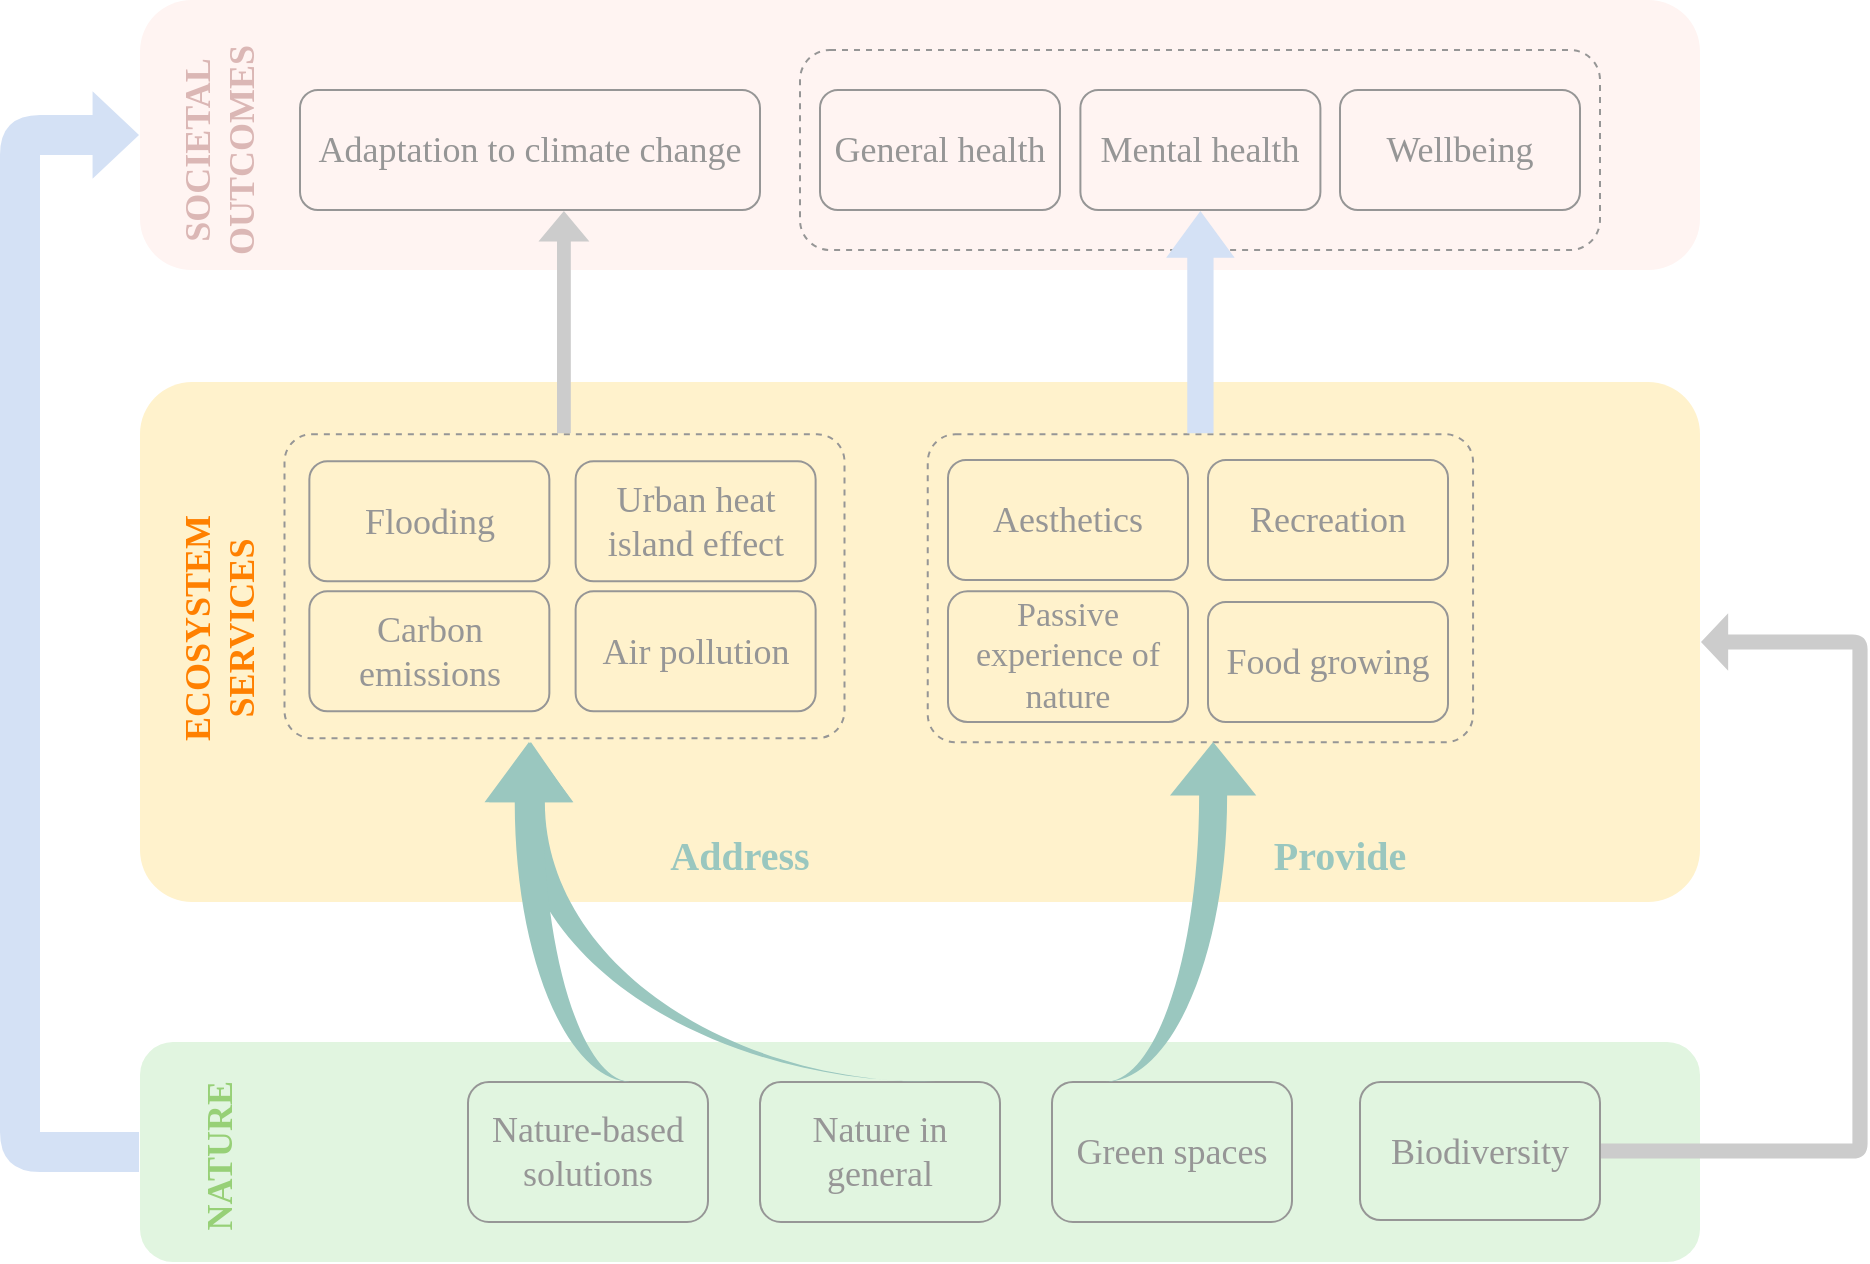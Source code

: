 <mxfile version="13.9.7" type="github">
  <diagram id="3jO2q79QekQxGxMABE4A" name="Page-1">
    <mxGraphModel dx="813" dy="454" grid="1" gridSize="10" guides="1" tooltips="1" connect="1" arrows="1" fold="1" page="1" pageScale="1" pageWidth="1169" pageHeight="827" math="0" shadow="0" extFonts="CMU Sans Serif^https://fonts.googleapis.com/css?family=CMU+Sans+Serif">
      <root>
        <mxCell id="0" />
        <mxCell id="1" parent="0" />
        <mxCell id="yknS8TGnMi3s3szBie4E-102" value="" style="rounded=1;whiteSpace=wrap;html=1;fontFamily=CMU Sans Serif;fontSize=18;strokeColor=none;arcSize=19;fillColor=#FFF4F2;" parent="1" vertex="1">
          <mxGeometry x="100" y="90" width="780" height="135" as="geometry" />
        </mxCell>
        <mxCell id="yknS8TGnMi3s3szBie4E-4" value="" style="rounded=1;whiteSpace=wrap;html=1;fontFamily=CMU Sans Serif;FType=g;fontSize=16;strokeColor=none;fillColor=#E1F5E0;" parent="1" vertex="1">
          <mxGeometry x="100" y="611" width="780" height="110" as="geometry" />
        </mxCell>
        <mxCell id="yknS8TGnMi3s3szBie4E-74" value="" style="rounded=1;whiteSpace=wrap;html=1;fontFamily=CMU Sans Serif;fontSize=18;fillColor=none;strokeColor=#969696;fontColor=#969696;dashed=1;" parent="1" vertex="1">
          <mxGeometry x="430" y="115" width="400" height="100" as="geometry" />
        </mxCell>
        <mxCell id="yknS8TGnMi3s3szBie4E-77" value="" style="rounded=1;whiteSpace=wrap;html=1;fontFamily=CMU Sans Serif;fontSize=18;strokeColor=none;fillColor=#FFF2CC;arcSize=10;" parent="1" vertex="1">
          <mxGeometry x="100" y="281" width="780" height="260" as="geometry" />
        </mxCell>
        <mxCell id="yknS8TGnMi3s3szBie4E-27" value="" style="rounded=1;whiteSpace=wrap;html=1;fillColor=none;fontFamily=CMU Sans Serif;fontSize=18;arcSize=9;strokeColor=#969696;dashed=1;" parent="1" vertex="1">
          <mxGeometry x="493.87" y="307.13" width="272.67" height="154" as="geometry" />
        </mxCell>
        <mxCell id="yknS8TGnMi3s3szBie4E-26" value="" style="rounded=1;whiteSpace=wrap;html=1;fillColor=none;fontFamily=CMU Sans Serif;fontSize=18;arcSize=9;strokeColor=#969696;dashed=1;" parent="1" vertex="1">
          <mxGeometry x="172.25" y="307.13" width="280" height="152" as="geometry" />
        </mxCell>
        <mxCell id="yknS8TGnMi3s3szBie4E-1" value="Nature in general" style="rounded=1;whiteSpace=wrap;html=1;fontFamily=CMU Sans Serif;FType=g;fontSize=18;fillColor=none;fontColor=#969696;strokeColor=#969696;" parent="1" vertex="1">
          <mxGeometry x="410" y="631" width="120" height="70" as="geometry" />
        </mxCell>
        <mxCell id="yknS8TGnMi3s3szBie4E-2" value="Green spaces" style="rounded=1;whiteSpace=wrap;html=1;fontFamily=CMU Sans Serif;FType=g;fontSize=18;fillColor=none;fontColor=#969696;fontStyle=0;strokeColor=#969696;" parent="1" vertex="1">
          <mxGeometry x="556" y="631" width="120" height="70" as="geometry" />
        </mxCell>
        <mxCell id="yknS8TGnMi3s3szBie4E-3" value="Nature-based solutions" style="rounded=1;whiteSpace=wrap;html=1;fontFamily=CMU Sans Serif;FType=g;fontSize=18;fillColor=none;fontColor=#969696;strokeColor=#969696;" parent="1" vertex="1">
          <mxGeometry x="264" y="631" width="120" height="70" as="geometry" />
        </mxCell>
        <mxCell id="yknS8TGnMi3s3szBie4E-5" value="Flooding" style="rounded=1;whiteSpace=wrap;html=1;fillColor=none;fontFamily=CMU Sans Serif;FType=g;fontSize=18;fontColor=#969696;strokeColor=#969696;" parent="1" vertex="1">
          <mxGeometry x="184.68" y="320.63" width="120" height="60" as="geometry" />
        </mxCell>
        <mxCell id="yknS8TGnMi3s3szBie4E-6" value="Urban heat island effect" style="rounded=1;whiteSpace=wrap;html=1;fillColor=none;fontFamily=CMU Sans Serif;FType=g;fontSize=18;fontColor=#969696;strokeColor=#969696;" parent="1" vertex="1">
          <mxGeometry x="317.81" y="320.63" width="120" height="60" as="geometry" />
        </mxCell>
        <mxCell id="yknS8TGnMi3s3szBie4E-7" value="Air pollution" style="rounded=1;whiteSpace=wrap;html=1;fillColor=none;fontFamily=CMU Sans Serif;FType=g;fontSize=18;fontColor=#969696;strokeColor=#969696;" parent="1" vertex="1">
          <mxGeometry x="317.81" y="385.63" width="120" height="60" as="geometry" />
        </mxCell>
        <mxCell id="yknS8TGnMi3s3szBie4E-8" value="Carbon emissions" style="rounded=1;whiteSpace=wrap;html=1;fillColor=none;fontFamily=CMU Sans Serif;FType=g;fontSize=18;fontColor=#969696;strokeColor=#969696;" parent="1" vertex="1">
          <mxGeometry x="184.68" y="385.63" width="120" height="60" as="geometry" />
        </mxCell>
        <mxCell id="yknS8TGnMi3s3szBie4E-9" value="Recreation" style="rounded=1;whiteSpace=wrap;html=1;fillColor=none;fontFamily=CMU Sans Serif;FType=g;fontSize=18;fontColor=#969696;strokeColor=#969696;" parent="1" vertex="1">
          <mxGeometry x="634" y="320" width="120" height="60" as="geometry" />
        </mxCell>
        <mxCell id="yknS8TGnMi3s3szBie4E-10" value="Passive experience of nature" style="rounded=1;whiteSpace=wrap;html=1;fillColor=none;fontFamily=CMU Sans Serif;FType=g;fontSize=17;fontColor=#969696;strokeColor=#969696;" parent="1" vertex="1">
          <mxGeometry x="504" y="385.63" width="120" height="65.37" as="geometry" />
        </mxCell>
        <mxCell id="yknS8TGnMi3s3szBie4E-11" value="Food growing" style="rounded=1;whiteSpace=wrap;html=1;fillColor=none;fontFamily=CMU Sans Serif;FType=g;fontSize=18;fontColor=#969696;strokeColor=#969696;" parent="1" vertex="1">
          <mxGeometry x="634" y="391" width="120" height="60" as="geometry" />
        </mxCell>
        <mxCell id="yknS8TGnMi3s3szBie4E-12" value="Aesthetics" style="rounded=1;whiteSpace=wrap;html=1;fillColor=none;fontFamily=CMU Sans Serif;FType=g;fontSize=18;fontColor=#969696;strokeColor=#969696;" parent="1" vertex="1">
          <mxGeometry x="504" y="320" width="120" height="60" as="geometry" />
        </mxCell>
        <mxCell id="yknS8TGnMi3s3szBie4E-13" value="Biodiversity" style="rounded=1;whiteSpace=wrap;html=1;fontFamily=CMU Sans Serif;FType=g;fontSize=18;fillColor=#E1F5E0;fontColor=#969696;strokeColor=#969696;" parent="1" vertex="1">
          <mxGeometry x="710" y="631" width="120" height="69" as="geometry" />
        </mxCell>
        <mxCell id="yknS8TGnMi3s3szBie4E-16" value="Mental health" style="rounded=1;whiteSpace=wrap;html=1;fillColor=none;fontFamily=CMU Sans Serif;FType=g;fontSize=18;strokeColor=#969696;fontColor=#969696;" parent="1" vertex="1">
          <mxGeometry x="570.2" y="135" width="120" height="60" as="geometry" />
        </mxCell>
        <mxCell id="yknS8TGnMi3s3szBie4E-17" value="General health" style="rounded=1;whiteSpace=wrap;html=1;fillColor=none;fontFamily=CMU Sans Serif;FType=g;fontSize=18;strokeColor=#969696;fontColor=#969696;" parent="1" vertex="1">
          <mxGeometry x="440" y="135" width="120" height="60" as="geometry" />
        </mxCell>
        <mxCell id="yknS8TGnMi3s3szBie4E-18" value="Adaptation to climate change" style="rounded=1;whiteSpace=wrap;html=1;fillColor=none;fontFamily=CMU Sans Serif;FType=g;fontSize=18;strokeColor=#969696;fontColor=#969696;" parent="1" vertex="1">
          <mxGeometry x="180" y="135" width="230" height="60" as="geometry" />
        </mxCell>
        <mxCell id="yknS8TGnMi3s3szBie4E-22" value="Address" style="text;html=1;strokeColor=none;fillColor=none;align=center;verticalAlign=middle;whiteSpace=wrap;rounded=0;fontSize=20;fontFamily=CMU Sans Serif;fontStyle=1;fontColor=#9AC7BF;" parent="1" vertex="1">
          <mxGeometry x="380" y="507.26" width="40" height="20" as="geometry" />
        </mxCell>
        <mxCell id="yknS8TGnMi3s3szBie4E-25" value="Provide" style="text;html=1;strokeColor=none;fillColor=none;align=center;verticalAlign=middle;whiteSpace=wrap;rounded=0;fontSize=20;fontFamily=CMU Sans Serif;fontStyle=1;fontColor=#9AC7BF;" parent="1" vertex="1">
          <mxGeometry x="680" y="507.26" width="40" height="20" as="geometry" />
        </mxCell>
        <mxCell id="yknS8TGnMi3s3szBie4E-78" value="&lt;div&gt;ECOSYSTEM SERVICES&lt;/div&gt;" style="text;html=1;strokeColor=none;fillColor=none;align=center;verticalAlign=middle;whiteSpace=wrap;rounded=0;fontFamily=CMU Sans Serif;fontSize=18;rotation=-90;fontStyle=1;fontColor=#FF8000;" parent="1" vertex="1">
          <mxGeometry x="120" y="394" width="40" height="20" as="geometry" />
        </mxCell>
        <mxCell id="yknS8TGnMi3s3szBie4E-82" value="NATURE" style="text;html=1;strokeColor=none;fillColor=none;align=center;verticalAlign=middle;whiteSpace=wrap;rounded=0;fontFamily=CMU Sans Serif;fontSize=18;rotation=-90;fontStyle=1;fontColor=#97D077;" parent="1" vertex="1">
          <mxGeometry x="120" y="657.88" width="40" height="20" as="geometry" />
        </mxCell>
        <mxCell id="yknS8TGnMi3s3szBie4E-41" value="" style="html=1;shadow=0;dashed=0;align=center;verticalAlign=middle;shape=mxgraph.arrows2.jumpInArrow;dy=7;dx=30.14;arrowHead=41.71;fontFamily=CMU Sans Serif;fontSize=18;flipH=1;flipV=1;rotation=90;strokeColor=none;fontColor=#9AC7BF;fillColor=#9AC7BF;" parent="1" vertex="1">
          <mxGeometry x="301.29" y="434.29" width="170" height="223.43" as="geometry" />
        </mxCell>
        <mxCell id="yknS8TGnMi3s3szBie4E-43" value="" style="html=1;shadow=0;dashed=0;align=center;verticalAlign=middle;shape=mxgraph.arrows2.jumpInArrow;dy=7;dx=26.71;arrowHead=43.14;fontFamily=CMU Sans Serif;fontSize=18;flipH=1;flipV=0;rotation=90;strokeColor=none;fillColor=#9AC7BF;" parent="1" vertex="1">
          <mxGeometry x="535.17" y="508.03" width="170" height="75.94" as="geometry" />
        </mxCell>
        <mxCell id="yknS8TGnMi3s3szBie4E-87" value="Wellbeing" style="rounded=1;whiteSpace=wrap;html=1;fillColor=none;fontFamily=CMU Sans Serif;FType=g;fontSize=18;strokeColor=#969696;fontColor=#969696;" parent="1" vertex="1">
          <mxGeometry x="700" y="135" width="120" height="60" as="geometry" />
        </mxCell>
        <mxCell id="yknS8TGnMi3s3szBie4E-93" value="" style="html=1;shadow=0;dashed=0;align=center;verticalAlign=middle;shape=mxgraph.arrows2.jumpInArrow;dy=7.11;dx=30.14;arrowHead=44.46;fontFamily=CMU Sans Serif;fontSize=18;flipH=1;flipV=1;rotation=90;strokeColor=none;fontColor=#9AC7BF;fillColor=#9AC7BF;" parent="1" vertex="1">
          <mxGeometry x="224.12" y="509.13" width="170" height="73.74" as="geometry" />
        </mxCell>
        <mxCell id="yknS8TGnMi3s3szBie4E-95" style="edgeStyle=orthogonalEdgeStyle;shape=flexArrow;rounded=1;orthogonalLoop=1;jettySize=auto;html=1;exitX=0.5;exitY=0;exitDx=0;exitDy=0;shadow=0;fontFamily=CMU Sans Serif;fontSize=18;strokeColor=none;width=13.143;endSize=7.474;endWidth=20.154;entryX=0.5;entryY=1;entryDx=0;entryDy=0;fillColor=#D4E1F5;startSize=6;strokeWidth=1;" parent="1" source="yknS8TGnMi3s3szBie4E-27" target="yknS8TGnMi3s3szBie4E-16" edge="1">
          <mxGeometry relative="1" as="geometry">
            <mxPoint x="727.3" y="288" as="sourcePoint" />
            <mxPoint x="600" y="231" as="targetPoint" />
            <Array as="points">
              <mxPoint x="630" y="307" />
            </Array>
          </mxGeometry>
        </mxCell>
        <mxCell id="yknS8TGnMi3s3szBie4E-97" style="edgeStyle=orthogonalEdgeStyle;shape=flexArrow;rounded=1;orthogonalLoop=1;jettySize=auto;html=1;exitX=1;exitY=0.5;exitDx=0;exitDy=0;shadow=0;fontFamily=CMU Sans Serif;fontSize=18;strokeColor=none;fillColor=#CCCCCC;width=7.586;endSize=4.193;endWidth=20.154;entryX=1;entryY=0.5;entryDx=0;entryDy=0;" parent="1" source="yknS8TGnMi3s3szBie4E-13" target="yknS8TGnMi3s3szBie4E-77" edge="1">
          <mxGeometry relative="1" as="geometry">
            <mxPoint x="1010" y="444" as="sourcePoint" />
            <mxPoint x="1010" y="362" as="targetPoint" />
            <Array as="points">
              <mxPoint x="960" y="666" />
              <mxPoint x="960" y="411" />
            </Array>
          </mxGeometry>
        </mxCell>
        <mxCell id="yknS8TGnMi3s3szBie4E-109" value="SOCIETAL OUTCOMES" style="text;html=1;strokeColor=none;fillColor=none;align=center;verticalAlign=middle;whiteSpace=wrap;rounded=0;fontFamily=CMU Sans Serif;fontSize=18;rotation=-90;fontStyle=1;fontColor=#DBB7B5;" parent="1" vertex="1">
          <mxGeometry x="120" y="155" width="40" height="20" as="geometry" />
        </mxCell>
        <mxCell id="yknS8TGnMi3s3szBie4E-111" style="edgeStyle=orthogonalEdgeStyle;shape=flexArrow;rounded=1;orthogonalLoop=1;jettySize=auto;html=1;exitX=0;exitY=0.5;exitDx=0;exitDy=0;shadow=0;dashed=1;fontFamily=CMU Sans Serif;fontSize=19;fontColor=#97D077;width=20;endSize=7.407;strokeColor=none;fillColor=#D4E1F5;endWidth=22.759;entryX=0;entryY=0.5;entryDx=0;entryDy=0;" parent="1" source="yknS8TGnMi3s3szBie4E-4" target="yknS8TGnMi3s3szBie4E-102" edge="1">
          <mxGeometry relative="1" as="geometry">
            <mxPoint x="100" y="666.0" as="sourcePoint" />
            <mxPoint x="510" y="-220" as="targetPoint" />
            <Array as="points">
              <mxPoint x="40" y="666" />
              <mxPoint x="40" y="158" />
            </Array>
          </mxGeometry>
        </mxCell>
        <mxCell id="yknS8TGnMi3s3szBie4E-117" style="edgeStyle=orthogonalEdgeStyle;shape=flexArrow;rounded=1;orthogonalLoop=1;jettySize=auto;html=1;exitX=0.5;exitY=0;exitDx=0;exitDy=0;shadow=0;fontFamily=CMU Sans Serif;fontSize=18;strokeColor=none;width=6.897;endSize=4.738;endWidth=17.578;entryX=0.5;entryY=1;entryDx=0;entryDy=0;fillColor=#CCCCCC;" parent="1" edge="1">
          <mxGeometry relative="1" as="geometry">
            <mxPoint x="311.965" y="307.13" as="sourcePoint" />
            <mxPoint x="311.96" y="195" as="targetPoint" />
            <Array as="points">
              <mxPoint x="311.76" y="307" />
            </Array>
          </mxGeometry>
        </mxCell>
      </root>
    </mxGraphModel>
  </diagram>
</mxfile>
